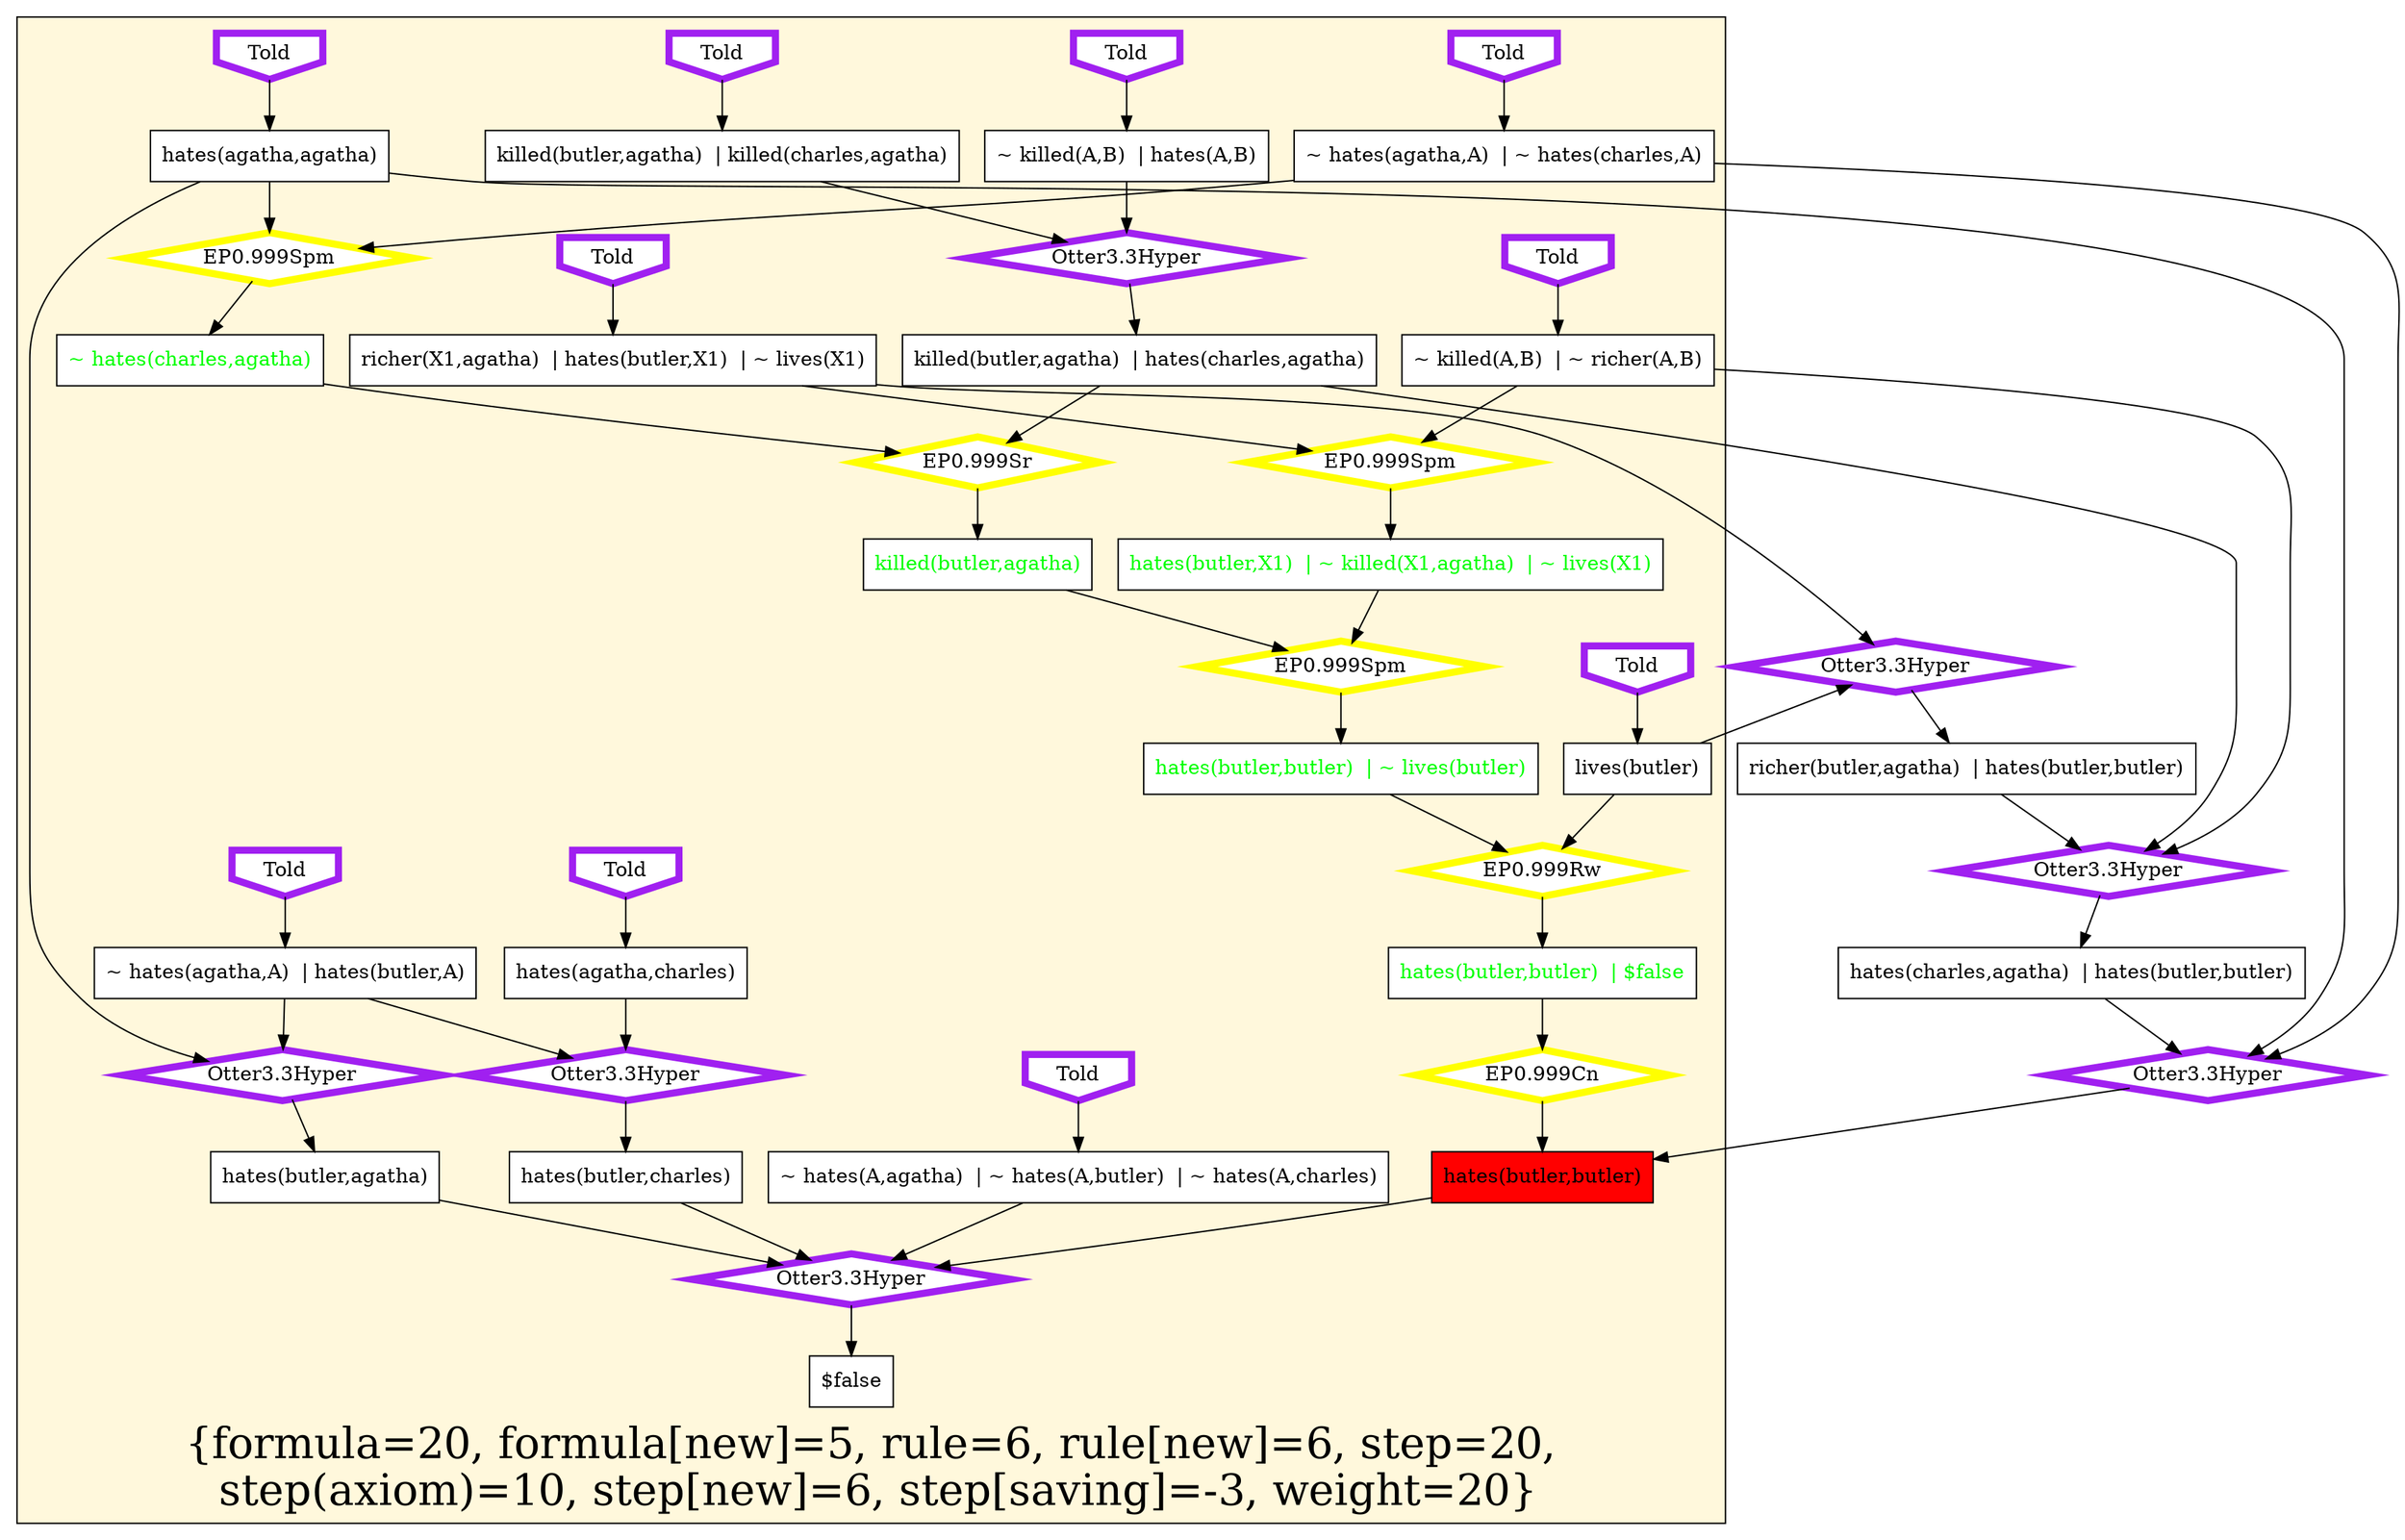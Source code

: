 digraph g 
{  
  "x_441" [ URL="http://inference-web.org/proofs/tptp/Solutions/PUZ/PUZ001-1/Otter---3.3/answer.owl#ns_20_conclusion" color="black" shape="box" label="hates(charles,agatha)  | hates(butler,butler)" fillcolor="white" style="filled"  ];
  "x_415" [ URL="http://inference-web.org/proofs/tptp/Solutions/PUZ/PUZ001-1/EP---1.1/answer.owl#ns_5_conclusion" color="black" shape="box" label="~ hates(agatha,X1)  | ~ hates(charles,X1)" fillcolor="white" style="filled"  ];
  "x_416" [ URL="http://inference-web.org/proofs/tptp/Solutions/PUZ/PUZ001-1/Otter---3.3/answer.owl#ns_17_conclusion" color="black" shape="box" label="hates(butler,charles)" fillcolor="white" style="filled"  ];
  "x_442" [ URL="http://inference-web.org/proofs/tptp/Solutions/PUZ/PUZ001-1/EP---1.1/answer.owl#ns_4_conclusion" color="black" shape="box" label="~ killed(X1,X2)  | ~ richer(X1,X2)" fillcolor="white" style="filled"  ];
  "x_398" [ URL="http://inference-web.org/proofs/tptp/Solutions/PUZ/PUZ001-1/Otter---3.3/answer.owl#ns_14_conclusion" color="black" shape="box" label="richer(butler,agatha)  | hates(butler,butler)" fillcolor="white" style="filled"  ];
  "x_396" [ URL="http://inference-web.org/proofs/tptp/Solutions/PUZ/PUZ001-1/Otter---3.3/answer.owl#ns_16_conclusion" color="black" shape="box" label="hates(butler,agatha)" fillcolor="white" style="filled"  ];
  "x_450" [ URL="http://inference-web.org/proofs/tptp/Solutions/PUZ/PUZ001-1/EP---1.1/answer.owl#ns_31_conclusion" color="black" shape="box" label="hates(butler,butler)" fillcolor="red" style="filled"  ];
  "x_443" [ fontcolor="green" URL="http://inference-web.org/proofs/tptp/Solutions/PUZ/PUZ001-1/EP---1.1/answer.owl#ns_16_conclusion" color="black" shape="box" label="~ hates(charles,agatha)" fillcolor="white" style="filled"  ];
  "x_425" [ URL="http://inference-web.org/proofs/tptp/Solutions/PUZ/PUZ001-1/EP---1.1/answer.owl#ns_13_conclusion" color="black" shape="box" label="hates(charles,agatha)  | killed(butler,agatha)" fillcolor="white" style="filled"  ];
  "x_448" [ URL="http://inference-web.org/proofs/tptp/Solutions/PUZ/PUZ001-1/Otter---3.3/answer.owl#ns_11_conclusion" color="black" shape="box" label="hates(agatha,charles)" fillcolor="white" style="filled"  ];
  "x_402" [ URL="http://inference-web.org/proofs/tptp/Solutions/PUZ/PUZ001-1/Otter---3.3/answer.owl#ns_6_conclusion" color="black" shape="box" label="~ lives(A)  | richer(A,agatha)  | hates(butler,A)" fillcolor="white" style="filled"  ];
  "x_450" [ URL="http://inference-web.org/proofs/tptp/Solutions/PUZ/PUZ001-1/Otter---3.3/answer.owl#ns_21_conclusion" color="black" shape="box" label="hates(butler,butler)" fillcolor="red" style="filled"  ];
  "x_424" [ URL="http://inference-web.org/proofs/tptp/Solutions/PUZ/PUZ001-1/Otter---3.3/answer.owl#ns_23_conclusion" color="black" shape="box" label="$false" fillcolor="white" style="filled"  ];
  "x_403" [ URL="http://inference-web.org/proofs/tptp/Solutions/PUZ/PUZ001-1/Otter---3.3/answer.owl#ns_4_conclusion" color="black" shape="box" label="~ killed(A,B)  | hates(A,B)" fillcolor="white" style="filled"  ];
  "x_431" [ URL="http://inference-web.org/proofs/tptp/Solutions/PUZ/PUZ001-1/Otter---3.3/answer.owl#ns_8_conclusion" color="black" shape="box" label="lives(butler)" fillcolor="white" style="filled"  ];
  "x_380" [ fontcolor="green" URL="http://inference-web.org/proofs/tptp/Solutions/PUZ/PUZ001-1/EP---1.1/answer.owl#ns_29_conclusion" color="black" shape="box" label="hates(butler,butler)  | ~ lives(butler)" fillcolor="white" style="filled"  ];
  "x_432" [ URL="http://inference-web.org/proofs/tptp/Solutions/PUZ/PUZ001-1/Otter---3.3/answer.owl#ns_5_conclusion" color="black" shape="box" label="~ hates(agatha,A)  | hates(butler,A)" fillcolor="white" style="filled"  ];
  "x_381" [ fontcolor="green" URL="http://inference-web.org/proofs/tptp/Solutions/PUZ/PUZ001-1/EP---1.1/answer.owl#ns_18_conclusion" color="black" shape="box" label="hates(butler,X1)  | ~ killed(X1,agatha)  | ~ lives(X1)" fillcolor="white" style="filled"  ];
  "x_431" [ URL="http://inference-web.org/proofs/tptp/Solutions/PUZ/PUZ001-1/EP---1.1/answer.owl#ns_2_conclusion" color="black" shape="box" label="lives(butler)" fillcolor="white" style="filled"  ];
  "x_459" [ URL="http://inference-web.org/proofs/tptp/Solutions/PUZ/PUZ001-1/EP---1.1/answer.owl#ns_7_conclusion" color="black" shape="box" label="hates(agatha,agatha)" fillcolor="white" style="filled"  ];
  "x_463" [ URL="http://inference-web.org/proofs/tptp/Solutions/PUZ/PUZ001-1/Otter---3.3/answer.owl#ns_3_conclusion" color="black" shape="box" label="~ hates(A,agatha)  | ~ hates(A,butler)  | ~ hates(A,charles)" fillcolor="white" style="filled"  ];
  "x_459" [ URL="http://inference-web.org/proofs/tptp/Solutions/PUZ/PUZ001-1/Otter---3.3/answer.owl#ns_10_conclusion" color="black" shape="box" label="hates(agatha,agatha)" fillcolor="white" style="filled"  ];
  "x_415" [ URL="http://inference-web.org/proofs/tptp/Solutions/PUZ/PUZ001-1/Otter---3.3/answer.owl#ns_2_conclusion" color="black" shape="box" label="~ hates(agatha,A)  | ~ hates(charles,A)" fillcolor="white" style="filled"  ];
  "x_462" [ fontcolor="green" URL="http://inference-web.org/proofs/tptp/Solutions/PUZ/PUZ001-1/EP---1.1/answer.owl#ns_30_conclusion" color="black" shape="box" label="hates(butler,butler)  | $false" fillcolor="white" style="filled"  ];
  "x_442" [ URL="http://inference-web.org/proofs/tptp/Solutions/PUZ/PUZ001-1/Otter---3.3/answer.owl#ns_1_conclusion" color="black" shape="box" label="~ killed(A,B)  | ~ richer(A,B)" fillcolor="white" style="filled"  ];
  "x_425" [ URL="http://inference-web.org/proofs/tptp/Solutions/PUZ/PUZ001-1/Otter---3.3/answer.owl#ns_18_conclusion" color="black" shape="box" label="killed(butler,agatha)  | hates(charles,agatha)" fillcolor="white" style="filled"  ];
  "x_468" [ fontcolor="green" URL="http://inference-web.org/proofs/tptp/Solutions/PUZ/PUZ001-1/EP---1.1/answer.owl#ns_25_conclusion" color="black" shape="box" label="killed(butler,agatha)" fillcolor="white" style="filled"  ];
  "x_438" [ URL="http://inference-web.org/proofs/tptp/Solutions/PUZ/PUZ001-1/Otter---3.3/answer.owl#ns_12_conclusion" color="black" shape="box" label="killed(butler,agatha)  | killed(charles,agatha)" fillcolor="white" style="filled"  ];
  "x_402" [ URL="http://inference-web.org/proofs/tptp/Solutions/PUZ/PUZ001-1/EP---1.1/answer.owl#ns_11_conclusion" color="black" shape="box" label="richer(X1,agatha)  | hates(butler,X1)  | ~ lives(X1)" fillcolor="white" style="filled"  ];
  "-7f6e1133:12459e1f3c9:-79d2" [ URL="http://browser.inference-web.org/iwbrowser/BrowseNodeSet?url=http%3A%2F%2Finference-web.org%2Fproofs%2Ftptp%2FSolutions%2FPUZ%2FPUZ001-1%2FEP---1.1%2Fanswer.owl%23ns_18" color="yellow" shape="diamond" label="EP0.999Spm" fillcolor="white" style="filled" penwidth="5"  ];
  "-7f6e1133:12459e1f3c9:-79d2" -> "x_381";
  "x_402" -> "-7f6e1133:12459e1f3c9:-79d2";
  "x_442" -> "-7f6e1133:12459e1f3c9:-79d2";
  "-7f6e1133:12459e1f3c9:-79f0" [ URL="http://browser.inference-web.org/iwbrowser/BrowseNodeSet?url=http%3A%2F%2Finference-web.org%2Fproofs%2Ftptp%2FSolutions%2FPUZ%2FPUZ001-1%2FEP---1.1%2Fanswer.owl%23ns_30" color="yellow" shape="diamond" label="EP0.999Rw" fillcolor="white" style="filled" penwidth="5"  ];
  "-7f6e1133:12459e1f3c9:-79f0" -> "x_462";
  "x_380" -> "-7f6e1133:12459e1f3c9:-79f0";
  "x_431" -> "-7f6e1133:12459e1f3c9:-79f0";
  "-7f6e1133:12459e1f3c9:-7a0e" [ URL="http://browser.inference-web.org/iwbrowser/BrowseNodeSet?url=http%3A%2F%2Finference-web.org%2Fproofs%2Ftptp%2FSolutions%2FPUZ%2FPUZ001-1%2FOtter---3.3%2Fanswer.owl%23ns_18" color="purple" shape="diamond" label="Otter3.3Hyper" fillcolor="white" style="filled" penwidth="5"  ];
  "-7f6e1133:12459e1f3c9:-7a0e" -> "x_425";
  "x_403" -> "-7f6e1133:12459e1f3c9:-7a0e";
  "x_438" -> "-7f6e1133:12459e1f3c9:-7a0e";
  "-7f6e1133:12459e1f3c9:-79f2" [ URL="http://browser.inference-web.org/iwbrowser/BrowseNodeSet?url=http%3A%2F%2Finference-web.org%2Fproofs%2Ftptp%2FSolutions%2FPUZ%2FPUZ001-1%2FEP---1.1%2Fanswer.owl%23ns_31" color="yellow" shape="diamond" label="EP0.999Cn" fillcolor="white" style="filled" penwidth="5"  ];
  "-7f6e1133:12459e1f3c9:-79f2" -> "x_450";
  "x_462" -> "-7f6e1133:12459e1f3c9:-79f2";
  "-7f6e1133:12459e1f3c9:-7a1a" [ URL="http://browser.inference-web.org/iwbrowser/BrowseNodeSet?url=http%3A%2F%2Finference-web.org%2Fproofs%2Ftptp%2FSolutions%2FPUZ%2FPUZ001-1%2FOtter---3.3%2Fanswer.owl%23ns_14" color="purple" shape="diamond" label="Otter3.3Hyper" fillcolor="white" style="filled" penwidth="5"  ];
  "-7f6e1133:12459e1f3c9:-7a1a" -> "x_398";
  "x_402" -> "-7f6e1133:12459e1f3c9:-7a1a";
  "x_431" -> "-7f6e1133:12459e1f3c9:-7a1a";
  "-7f6e1133:12459e1f3c9:-79e7" [ URL="http://browser.inference-web.org/iwbrowser/BrowseNodeSet?url=http%3A%2F%2Finference-web.org%2Fproofs%2Ftptp%2FSolutions%2FPUZ%2FPUZ001-1%2FEP---1.1%2Fanswer.owl%23ns_25" color="yellow" shape="diamond" label="EP0.999Sr" fillcolor="white" style="filled" penwidth="5"  ];
  "-7f6e1133:12459e1f3c9:-79e7" -> "x_468";
  "x_425" -> "-7f6e1133:12459e1f3c9:-79e7";
  "x_443" -> "-7f6e1133:12459e1f3c9:-79e7";
  "-7f6e1133:12459e1f3c9:-7a2e" [ URL="http://browser.inference-web.org/iwbrowser/BrowseNodeSet?url=http%3A%2F%2Finference-web.org%2Fproofs%2Ftptp%2FSolutions%2FPUZ%2FPUZ001-1%2FOtter---3.3%2Fanswer.owl%23ns_16" color="purple" shape="diamond" label="Otter3.3Hyper" fillcolor="white" style="filled" penwidth="5"  ];
  "-7f6e1133:12459e1f3c9:-7a2e" -> "x_396";
  "x_432" -> "-7f6e1133:12459e1f3c9:-7a2e";
  "x_459" -> "-7f6e1133:12459e1f3c9:-7a2e";
  "-7f6e1133:12459e1f3c9:-7a25" [ URL="http://browser.inference-web.org/iwbrowser/BrowseNodeSet?url=http%3A%2F%2Finference-web.org%2Fproofs%2Ftptp%2FSolutions%2FPUZ%2FPUZ001-1%2FOtter---3.3%2Fanswer.owl%23ns_21" color="purple" shape="diamond" label="Otter3.3Hyper" fillcolor="white" style="filled" penwidth="5"  ];
  "-7f6e1133:12459e1f3c9:-7a25" -> "x_450";
  "x_415" -> "-7f6e1133:12459e1f3c9:-7a25";
  "x_441" -> "-7f6e1133:12459e1f3c9:-7a25";
  "x_459" -> "-7f6e1133:12459e1f3c9:-7a25";
  "-7f6e1133:12459e1f3c9:-79e4" [ URL="http://browser.inference-web.org/iwbrowser/BrowseNodeSet?url=http%3A%2F%2Finference-web.org%2Fproofs%2Ftptp%2FSolutions%2FPUZ%2FPUZ001-1%2FEP---1.1%2Fanswer.owl%23ns_16" color="yellow" shape="diamond" label="EP0.999Spm" fillcolor="white" style="filled" penwidth="5"  ];
  "-7f6e1133:12459e1f3c9:-79e4" -> "x_443";
  "x_415" -> "-7f6e1133:12459e1f3c9:-79e4";
  "x_459" -> "-7f6e1133:12459e1f3c9:-79e4";
  "-7f6e1133:12459e1f3c9:-7a21" [ URL="http://browser.inference-web.org/iwbrowser/BrowseNodeSet?url=http%3A%2F%2Finference-web.org%2Fproofs%2Ftptp%2FSolutions%2FPUZ%2FPUZ001-1%2FOtter---3.3%2Fanswer.owl%23ns_2" color="purple" shape="invhouse" label="Told" fillcolor="white" style="filled" penwidth="5"  ];
  "-7f6e1133:12459e1f3c9:-7a21" -> "x_415";
  "-7f6e1133:12459e1f3c9:-7a1e" [ URL="http://browser.inference-web.org/iwbrowser/BrowseNodeSet?url=http%3A%2F%2Finference-web.org%2Fproofs%2Ftptp%2FSolutions%2FPUZ%2FPUZ001-1%2FOtter---3.3%2Fanswer.owl%23ns_20" color="purple" shape="diamond" label="Otter3.3Hyper" fillcolor="white" style="filled" penwidth="5"  ];
  "-7f6e1133:12459e1f3c9:-7a1e" -> "x_441";
  "x_398" -> "-7f6e1133:12459e1f3c9:-7a1e";
  "x_425" -> "-7f6e1133:12459e1f3c9:-7a1e";
  "x_442" -> "-7f6e1133:12459e1f3c9:-7a1e";
  "-7f6e1133:12459e1f3c9:-7a08" [ URL="http://browser.inference-web.org/iwbrowser/BrowseNodeSet?url=http%3A%2F%2Finference-web.org%2Fproofs%2Ftptp%2FSolutions%2FPUZ%2FPUZ001-1%2FOtter---3.3%2Fanswer.owl%23ns_12" color="purple" shape="invhouse" label="Told" fillcolor="white" style="filled" penwidth="5"  ];
  "-7f6e1133:12459e1f3c9:-7a08" -> "x_438";
  "-7f6e1133:12459e1f3c9:-7a2b" [ URL="http://browser.inference-web.org/iwbrowser/BrowseNodeSet?url=http%3A%2F%2Finference-web.org%2Fproofs%2Ftptp%2FSolutions%2FPUZ%2FPUZ001-1%2FOtter---3.3%2Fanswer.owl%23ns_10" color="purple" shape="invhouse" label="Told" fillcolor="white" style="filled" penwidth="5"  ];
  "-7f6e1133:12459e1f3c9:-7a2b" -> "x_459";
  "-7f6e1133:12459e1f3c9:-7a11" [ URL="http://browser.inference-web.org/iwbrowser/BrowseNodeSet?url=http%3A%2F%2Finference-web.org%2Fproofs%2Ftptp%2FSolutions%2FPUZ%2FPUZ001-1%2FOtter---3.3%2Fanswer.owl%23ns_1" color="purple" shape="invhouse" label="Told" fillcolor="white" style="filled" penwidth="5"  ];
  "-7f6e1133:12459e1f3c9:-7a11" -> "x_442";
  "-7f6e1133:12459e1f3c9:-7a28" [ URL="http://browser.inference-web.org/iwbrowser/BrowseNodeSet?url=http%3A%2F%2Finference-web.org%2Fproofs%2Ftptp%2FSolutions%2FPUZ%2FPUZ001-1%2FOtter---3.3%2Fanswer.owl%23ns_3" color="purple" shape="invhouse" label="Told" fillcolor="white" style="filled" penwidth="5"  ];
  "-7f6e1133:12459e1f3c9:-7a28" -> "x_463";
  "-7f6e1133:12459e1f3c9:-7a3c" [ URL="http://browser.inference-web.org/iwbrowser/BrowseNodeSet?url=http%3A%2F%2Finference-web.org%2Fproofs%2Ftptp%2FSolutions%2FPUZ%2FPUZ001-1%2FOtter---3.3%2Fanswer.owl%23answer" color="purple" shape="diamond" label="Otter3.3Hyper" fillcolor="white" style="filled" penwidth="5"  ];
  "-7f6e1133:12459e1f3c9:-7a3c" -> "x_424";
  "x_396" -> "-7f6e1133:12459e1f3c9:-7a3c";
  "x_416" -> "-7f6e1133:12459e1f3c9:-7a3c";
  "x_450" -> "-7f6e1133:12459e1f3c9:-7a3c";
  "x_463" -> "-7f6e1133:12459e1f3c9:-7a3c";
  "-7f6e1133:12459e1f3c9:-7a14" [ URL="http://browser.inference-web.org/iwbrowser/BrowseNodeSet?url=http%3A%2F%2Finference-web.org%2Fproofs%2Ftptp%2FSolutions%2FPUZ%2FPUZ001-1%2FOtter---3.3%2Fanswer.owl%23ns_8" color="purple" shape="invhouse" label="Told" fillcolor="white" style="filled" penwidth="5"  ];
  "-7f6e1133:12459e1f3c9:-7a14" -> "x_431";
  "-7f6e1133:12459e1f3c9:-7a0b" [ URL="http://browser.inference-web.org/iwbrowser/BrowseNodeSet?url=http%3A%2F%2Finference-web.org%2Fproofs%2Ftptp%2FSolutions%2FPUZ%2FPUZ001-1%2FOtter---3.3%2Fanswer.owl%23ns_4" color="purple" shape="invhouse" label="Told" fillcolor="white" style="filled" penwidth="5"  ];
  "-7f6e1133:12459e1f3c9:-7a0b" -> "x_403";
  "-7f6e1133:12459e1f3c9:-7a31" [ URL="http://browser.inference-web.org/iwbrowser/BrowseNodeSet?url=http%3A%2F%2Finference-web.org%2Fproofs%2Ftptp%2FSolutions%2FPUZ%2FPUZ001-1%2FOtter---3.3%2Fanswer.owl%23ns_11" color="purple" shape="invhouse" label="Told" fillcolor="white" style="filled" penwidth="5"  ];
  "-7f6e1133:12459e1f3c9:-7a31" -> "x_448";
  "-7f6e1133:12459e1f3c9:-7a17" [ URL="http://browser.inference-web.org/iwbrowser/BrowseNodeSet?url=http%3A%2F%2Finference-web.org%2Fproofs%2Ftptp%2FSolutions%2FPUZ%2FPUZ001-1%2FOtter---3.3%2Fanswer.owl%23ns_6" color="purple" shape="invhouse" label="Told" fillcolor="white" style="filled" penwidth="5"  ];
  "-7f6e1133:12459e1f3c9:-7a17" -> "x_402";
  "-7f6e1133:12459e1f3c9:-7a34" [ URL="http://browser.inference-web.org/iwbrowser/BrowseNodeSet?url=http%3A%2F%2Finference-web.org%2Fproofs%2Ftptp%2FSolutions%2FPUZ%2FPUZ001-1%2FOtter---3.3%2Fanswer.owl%23ns_5" color="purple" shape="invhouse" label="Told" fillcolor="white" style="filled" penwidth="5"  ];
  "-7f6e1133:12459e1f3c9:-7a34" -> "x_432";
  "-7f6e1133:12459e1f3c9:-79ea" [ URL="http://browser.inference-web.org/iwbrowser/BrowseNodeSet?url=http%3A%2F%2Finference-web.org%2Fproofs%2Ftptp%2FSolutions%2FPUZ%2FPUZ001-1%2FEP---1.1%2Fanswer.owl%23ns_29" color="yellow" shape="diamond" label="EP0.999Spm" fillcolor="white" style="filled" penwidth="5"  ];
  "-7f6e1133:12459e1f3c9:-79ea" -> "x_380";
  "x_381" -> "-7f6e1133:12459e1f3c9:-79ea";
  "x_468" -> "-7f6e1133:12459e1f3c9:-79ea";
  "-7f6e1133:12459e1f3c9:-7a37" [ URL="http://browser.inference-web.org/iwbrowser/BrowseNodeSet?url=http%3A%2F%2Finference-web.org%2Fproofs%2Ftptp%2FSolutions%2FPUZ%2FPUZ001-1%2FOtter---3.3%2Fanswer.owl%23ns_17" color="purple" shape="diamond" label="Otter3.3Hyper" fillcolor="white" style="filled" penwidth="5"  ];
  "-7f6e1133:12459e1f3c9:-7a37" -> "x_416";
  "x_432" -> "-7f6e1133:12459e1f3c9:-7a37";
  "x_448" -> "-7f6e1133:12459e1f3c9:-7a37";
  
 subgraph cluster_opt 
{ labelloc=b label="{formula=20, formula[new]=5, rule=6, rule[new]=6, step=20,\n step(axiom)=10, step[new]=6, step[saving]=-3, weight=20}" 
 fontsize=30 fillcolor=cornsilk style=filled 
  x_442 ;
 x_443 ;
 x_415 ;
 x_381 ;
 x_402 ;
 x_432 ;
 x_380 ;
 x_403 ;
 x_468 ;
 x_438 ;
 x_463 ;
 x_425 ;
 x_424 ;
 x_462 ;
 x_459 ;
 x_431 ;
 x_396 ;
 x_416 ;
 x_450 ;
 x_448 ;
 "-7f6e1133:12459e1f3c9:-79d2" ;
 "-7f6e1133:12459e1f3c9:-79f0" ;
 "-7f6e1133:12459e1f3c9:-7a0e" ;
 "-7f6e1133:12459e1f3c9:-79f2" ;
 "-7f6e1133:12459e1f3c9:-79e7" ;
 "-7f6e1133:12459e1f3c9:-7a2e" ;
 "-7f6e1133:12459e1f3c9:-79e4" ;
 "-7f6e1133:12459e1f3c9:-7a21" ;
 "-7f6e1133:12459e1f3c9:-7a08" ;
 "-7f6e1133:12459e1f3c9:-7a2b" ;
 "-7f6e1133:12459e1f3c9:-7a11" ;
 "-7f6e1133:12459e1f3c9:-7a28" ;
 "-7f6e1133:12459e1f3c9:-7a3c" ;
 "-7f6e1133:12459e1f3c9:-7a14" ;
 "-7f6e1133:12459e1f3c9:-7a0b" ;
 "-7f6e1133:12459e1f3c9:-7a31" ;
 "-7f6e1133:12459e1f3c9:-79ea" ;
 "-7f6e1133:12459e1f3c9:-7a34" ;
 "-7f6e1133:12459e1f3c9:-7a17" ;
 "-7f6e1133:12459e1f3c9:-7a37" ;
 
}
 
}
